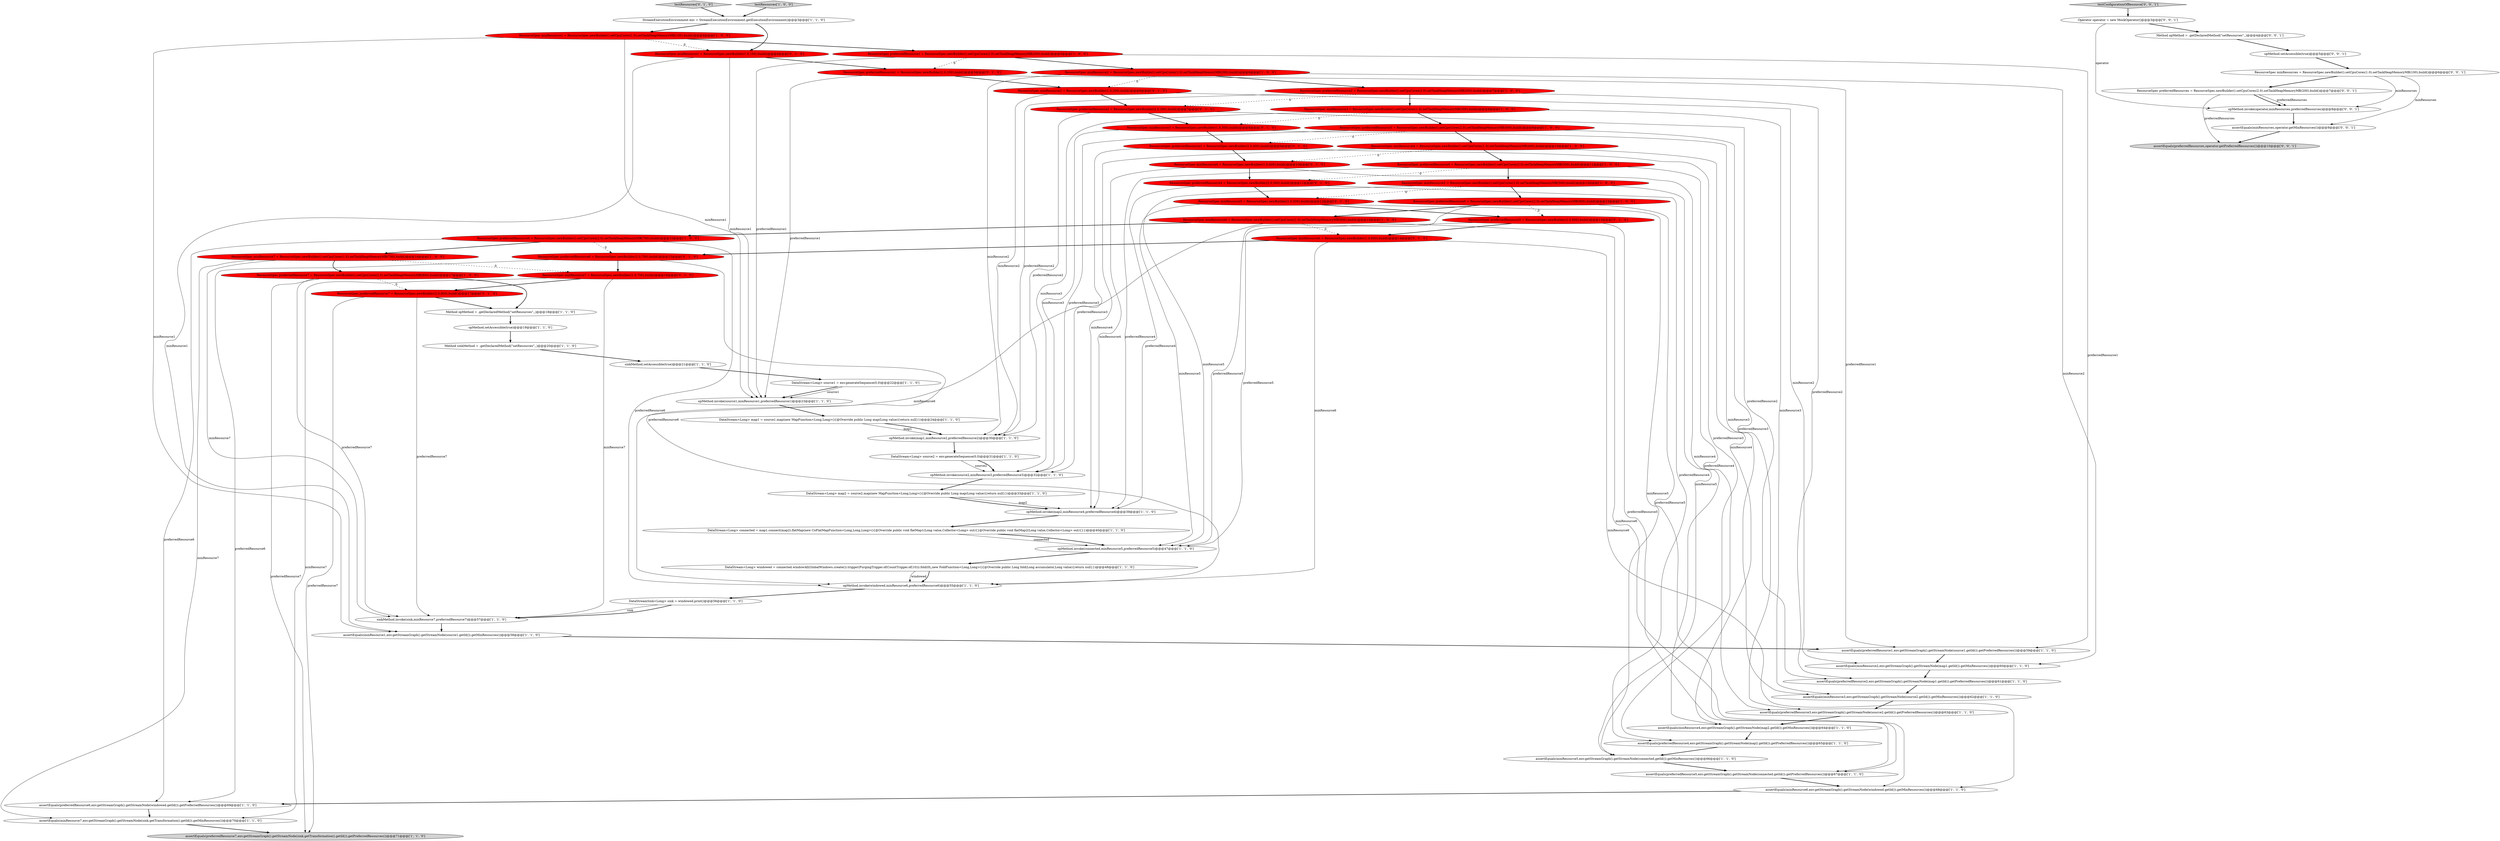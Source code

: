 digraph {
31 [style = filled, label = "ResourceSpec preferredResource2 = ResourceSpec.newBuilder().setCpuCores(2.0).setTaskHeapMemoryMB(300).build()@@@7@@@['1', '0', '0']", fillcolor = red, shape = ellipse image = "AAA1AAABBB1BBB"];
7 [style = filled, label = "ResourceSpec preferredResource7 = ResourceSpec.newBuilder().setCpuCores(2.0).setTaskHeapMemoryMB(800).build()@@@17@@@['1', '0', '0']", fillcolor = red, shape = ellipse image = "AAA1AAABBB1BBB"];
13 [style = filled, label = "opMethod.invoke(source1,minResource1,preferredResource1)@@@23@@@['1', '1', '0']", fillcolor = white, shape = ellipse image = "AAA0AAABBB1BBB"];
27 [style = filled, label = "sinkMethod.invoke(sink,minResource7,preferredResource7)@@@57@@@['1', '1', '0']", fillcolor = white, shape = ellipse image = "AAA0AAABBB1BBB"];
58 [style = filled, label = "ResourceSpec preferredResource4 = ResourceSpec.newBuilder(2.0,500).build()@@@11@@@['0', '1', '0']", fillcolor = red, shape = ellipse image = "AAA1AAABBB2BBB"];
62 [style = filled, label = "ResourceSpec minResource2 = ResourceSpec.newBuilder(1.0,200).build()@@@6@@@['0', '1', '0']", fillcolor = red, shape = ellipse image = "AAA1AAABBB2BBB"];
3 [style = filled, label = "DataStream<Long> source1 = env.generateSequence(0,0)@@@22@@@['1', '1', '0']", fillcolor = white, shape = ellipse image = "AAA0AAABBB1BBB"];
14 [style = filled, label = "assertEquals(preferredResource5,env.getStreamGraph().getStreamNode(connected.getId()).getPreferredResources())@@@67@@@['1', '1', '0']", fillcolor = white, shape = ellipse image = "AAA0AAABBB1BBB"];
36 [style = filled, label = "Method opMethod = .getDeclaredMethod(\"setResources\",,)@@@18@@@['1', '1', '0']", fillcolor = white, shape = ellipse image = "AAA0AAABBB1BBB"];
29 [style = filled, label = "ResourceSpec preferredResource4 = ResourceSpec.newBuilder().setCpuCores(2.0).setTaskHeapMemoryMB(500).build()@@@11@@@['1', '0', '0']", fillcolor = red, shape = ellipse image = "AAA1AAABBB1BBB"];
55 [style = filled, label = "ResourceSpec preferredResource6 = ResourceSpec.newBuilder(2.0,700).build()@@@15@@@['0', '1', '0']", fillcolor = red, shape = ellipse image = "AAA1AAABBB2BBB"];
53 [style = filled, label = "ResourceSpec preferredResource2 = ResourceSpec.newBuilder(2.0,300).build()@@@7@@@['0', '1', '0']", fillcolor = red, shape = ellipse image = "AAA1AAABBB2BBB"];
10 [style = filled, label = "opMethod.invoke(map2,minResource4,preferredResource4)@@@39@@@['1', '1', '0']", fillcolor = white, shape = ellipse image = "AAA0AAABBB1BBB"];
1 [style = filled, label = "assertEquals(preferredResource6,env.getStreamGraph().getStreamNode(windowed.getId()).getPreferredResources())@@@69@@@['1', '1', '0']", fillcolor = white, shape = ellipse image = "AAA0AAABBB1BBB"];
19 [style = filled, label = "opMethod.invoke(windowed,minResource6,preferredResource6)@@@55@@@['1', '1', '0']", fillcolor = white, shape = ellipse image = "AAA0AAABBB1BBB"];
17 [style = filled, label = "ResourceSpec minResource4 = ResourceSpec.newBuilder().setCpuCores(1.0).setTaskHeapMemoryMB(400).build()@@@10@@@['1', '0', '0']", fillcolor = red, shape = ellipse image = "AAA1AAABBB1BBB"];
6 [style = filled, label = "DataStream<Long> windowed = connected.windowAll(GlobalWindows.create()).trigger(PurgingTrigger.of(CountTrigger.of(10))).fold(0L,new FoldFunction<Long,Long>(){@Override public Long fold(Long accumulator,Long value){return null}})@@@48@@@['1', '1', '0']", fillcolor = white, shape = ellipse image = "AAA0AAABBB1BBB"];
39 [style = filled, label = "assertEquals(minResource5,env.getStreamGraph().getStreamNode(connected.getId()).getMinResources())@@@66@@@['1', '1', '0']", fillcolor = white, shape = ellipse image = "AAA0AAABBB1BBB"];
41 [style = filled, label = "ResourceSpec minResource7 = ResourceSpec.newBuilder().setCpuCores(1.0).setTaskHeapMemoryMB(700).build()@@@16@@@['1', '0', '0']", fillcolor = red, shape = ellipse image = "AAA1AAABBB1BBB"];
50 [style = filled, label = "ResourceSpec minResource4 = ResourceSpec.newBuilder(1.0,400).build()@@@10@@@['0', '1', '0']", fillcolor = red, shape = ellipse image = "AAA1AAABBB2BBB"];
52 [style = filled, label = "ResourceSpec minResource7 = ResourceSpec.newBuilder(1.0,700).build()@@@16@@@['0', '1', '0']", fillcolor = red, shape = ellipse image = "AAA1AAABBB2BBB"];
70 [style = filled, label = "assertEquals(minResources,operator.getMinResources())@@@9@@@['0', '0', '1']", fillcolor = white, shape = ellipse image = "AAA0AAABBB3BBB"];
0 [style = filled, label = "assertEquals(minResource2,env.getStreamGraph().getStreamNode(map1.getId()).getMinResources())@@@60@@@['1', '1', '0']", fillcolor = white, shape = ellipse image = "AAA0AAABBB1BBB"];
42 [style = filled, label = "sinkMethod.setAccessible(true)@@@21@@@['1', '1', '0']", fillcolor = white, shape = ellipse image = "AAA0AAABBB1BBB"];
28 [style = filled, label = "assertEquals(preferredResource4,env.getStreamGraph().getStreamNode(map2.getId()).getPreferredResources())@@@65@@@['1', '1', '0']", fillcolor = white, shape = ellipse image = "AAA0AAABBB1BBB"];
16 [style = filled, label = "assertEquals(preferredResource7,env.getStreamGraph().getStreamNode(sink.getTransformation().getId()).getPreferredResources())@@@71@@@['1', '1', '0']", fillcolor = lightgray, shape = ellipse image = "AAA0AAABBB1BBB"];
8 [style = filled, label = "assertEquals(preferredResource1,env.getStreamGraph().getStreamNode(source1.getId()).getPreferredResources())@@@59@@@['1', '1', '0']", fillcolor = white, shape = ellipse image = "AAA0AAABBB1BBB"];
4 [style = filled, label = "assertEquals(minResource6,env.getStreamGraph().getStreamNode(windowed.getId()).getMinResources())@@@68@@@['1', '1', '0']", fillcolor = white, shape = ellipse image = "AAA0AAABBB1BBB"];
60 [style = filled, label = "ResourceSpec preferredResource3 = ResourceSpec.newBuilder(2.0,400).build()@@@9@@@['0', '1', '0']", fillcolor = red, shape = ellipse image = "AAA1AAABBB2BBB"];
63 [style = filled, label = "ResourceSpec preferredResources = ResourceSpec.newBuilder().setCpuCores(2.0).setTaskHeapMemoryMB(200).build()@@@7@@@['0', '0', '1']", fillcolor = white, shape = ellipse image = "AAA0AAABBB3BBB"];
2 [style = filled, label = "Method sinkMethod = .getDeclaredMethod(\"setResources\",,)@@@20@@@['1', '1', '0']", fillcolor = white, shape = ellipse image = "AAA0AAABBB1BBB"];
5 [style = filled, label = "ResourceSpec preferredResource3 = ResourceSpec.newBuilder().setCpuCores(2.0).setTaskHeapMemoryMB(400).build()@@@9@@@['1', '0', '0']", fillcolor = red, shape = ellipse image = "AAA1AAABBB1BBB"];
46 [style = filled, label = "assertEquals(minResource7,env.getStreamGraph().getStreamNode(sink.getTransformation().getId()).getMinResources())@@@70@@@['1', '1', '0']", fillcolor = white, shape = ellipse image = "AAA0AAABBB1BBB"];
34 [style = filled, label = "ResourceSpec preferredResource5 = ResourceSpec.newBuilder().setCpuCores(2.0).setTaskHeapMemoryMB(600).build()@@@13@@@['1', '0', '0']", fillcolor = red, shape = ellipse image = "AAA1AAABBB1BBB"];
57 [style = filled, label = "ResourceSpec minResource5 = ResourceSpec.newBuilder(1.0,500).build()@@@12@@@['0', '1', '0']", fillcolor = red, shape = ellipse image = "AAA1AAABBB2BBB"];
11 [style = filled, label = "ResourceSpec preferredResource1 = ResourceSpec.newBuilder().setCpuCores(2.0).setTaskHeapMemoryMB(200).build()@@@5@@@['1', '0', '0']", fillcolor = red, shape = ellipse image = "AAA1AAABBB1BBB"];
44 [style = filled, label = "assertEquals(preferredResource3,env.getStreamGraph().getStreamNode(source2.getId()).getPreferredResources())@@@63@@@['1', '1', '0']", fillcolor = white, shape = ellipse image = "AAA0AAABBB1BBB"];
48 [style = filled, label = "ResourceSpec preferredResource5 = ResourceSpec.newBuilder(2.0,600).build()@@@13@@@['0', '1', '0']", fillcolor = red, shape = ellipse image = "AAA1AAABBB2BBB"];
69 [style = filled, label = "assertEquals(preferredResources,operator.getPreferredResources())@@@10@@@['0', '0', '1']", fillcolor = lightgray, shape = ellipse image = "AAA0AAABBB3BBB"];
68 [style = filled, label = "opMethod.setAccessible(true)@@@5@@@['0', '0', '1']", fillcolor = white, shape = ellipse image = "AAA0AAABBB3BBB"];
30 [style = filled, label = "DataStreamSink<Long> sink = windowed.print()@@@56@@@['1', '1', '0']", fillcolor = white, shape = ellipse image = "AAA0AAABBB1BBB"];
21 [style = filled, label = "DataStream<Long> source2 = env.generateSequence(0,0)@@@31@@@['1', '1', '0']", fillcolor = white, shape = ellipse image = "AAA0AAABBB1BBB"];
23 [style = filled, label = "ResourceSpec minResource3 = ResourceSpec.newBuilder().setCpuCores(1.0).setTaskHeapMemoryMB(300).build()@@@8@@@['1', '0', '0']", fillcolor = red, shape = ellipse image = "AAA1AAABBB1BBB"];
15 [style = filled, label = "DataStream<Long> connected = map1.connect(map2).flatMap(new CoFlatMapFunction<Long,Long,Long>(){@Override public void flatMap1(Long value,Collector<Long> out){}@Override public void flatMap2(Long value,Collector<Long> out){}})@@@40@@@['1', '1', '0']", fillcolor = white, shape = ellipse image = "AAA0AAABBB1BBB"];
51 [style = filled, label = "ResourceSpec preferredResource7 = ResourceSpec.newBuilder(2.0,800).build()@@@17@@@['0', '1', '0']", fillcolor = red, shape = ellipse image = "AAA1AAABBB2BBB"];
47 [style = filled, label = "assertEquals(minResource1,env.getStreamGraph().getStreamNode(source1.getId()).getMinResources())@@@58@@@['1', '1', '0']", fillcolor = white, shape = ellipse image = "AAA0AAABBB1BBB"];
18 [style = filled, label = "opMethod.setAccessible(true)@@@19@@@['1', '1', '0']", fillcolor = white, shape = ellipse image = "AAA0AAABBB1BBB"];
32 [style = filled, label = "opMethod.invoke(source2,minResource3,preferredResource3)@@@32@@@['1', '1', '0']", fillcolor = white, shape = ellipse image = "AAA0AAABBB1BBB"];
45 [style = filled, label = "opMethod.invoke(connected,minResource5,preferredResource5)@@@47@@@['1', '1', '0']", fillcolor = white, shape = ellipse image = "AAA0AAABBB1BBB"];
54 [style = filled, label = "ResourceSpec minResource1 = ResourceSpec.newBuilder(1.0,100).build()@@@4@@@['0', '1', '0']", fillcolor = red, shape = ellipse image = "AAA1AAABBB2BBB"];
49 [style = filled, label = "ResourceSpec minResource6 = ResourceSpec.newBuilder(1.0,600).build()@@@14@@@['0', '1', '0']", fillcolor = red, shape = ellipse image = "AAA1AAABBB2BBB"];
59 [style = filled, label = "ResourceSpec preferredResource1 = ResourceSpec.newBuilder(2.0,200).build()@@@5@@@['0', '1', '0']", fillcolor = red, shape = ellipse image = "AAA1AAABBB2BBB"];
22 [style = filled, label = "assertEquals(minResource3,env.getStreamGraph().getStreamNode(source2.getId()).getMinResources())@@@62@@@['1', '1', '0']", fillcolor = white, shape = ellipse image = "AAA0AAABBB1BBB"];
26 [style = filled, label = "ResourceSpec minResource6 = ResourceSpec.newBuilder().setCpuCores(1.0).setTaskHeapMemoryMB(600).build()@@@14@@@['1', '0', '0']", fillcolor = red, shape = ellipse image = "AAA1AAABBB1BBB"];
9 [style = filled, label = "opMethod.invoke(map1,minResource2,preferredResource2)@@@30@@@['1', '1', '0']", fillcolor = white, shape = ellipse image = "AAA0AAABBB1BBB"];
25 [style = filled, label = "StreamExecutionEnvironment env = StreamExecutionEnvironment.getExecutionEnvironment()@@@3@@@['1', '1', '0']", fillcolor = white, shape = ellipse image = "AAA0AAABBB1BBB"];
56 [style = filled, label = "ResourceSpec minResource3 = ResourceSpec.newBuilder(1.0,300).build()@@@8@@@['0', '1', '0']", fillcolor = red, shape = ellipse image = "AAA1AAABBB2BBB"];
61 [style = filled, label = "testResources['0', '1', '0']", fillcolor = lightgray, shape = diamond image = "AAA0AAABBB2BBB"];
64 [style = filled, label = "Method opMethod = .getDeclaredMethod(\"setResources\",,)@@@4@@@['0', '0', '1']", fillcolor = white, shape = ellipse image = "AAA0AAABBB3BBB"];
66 [style = filled, label = "opMethod.invoke(operator,minResources,preferredResources)@@@8@@@['0', '0', '1']", fillcolor = white, shape = ellipse image = "AAA0AAABBB3BBB"];
38 [style = filled, label = "ResourceSpec preferredResource6 = ResourceSpec.newBuilder().setCpuCores(2.0).setTaskHeapMemoryMB(700).build()@@@15@@@['1', '0', '0']", fillcolor = red, shape = ellipse image = "AAA1AAABBB1BBB"];
20 [style = filled, label = "assertEquals(preferredResource2,env.getStreamGraph().getStreamNode(map1.getId()).getPreferredResources())@@@61@@@['1', '1', '0']", fillcolor = white, shape = ellipse image = "AAA0AAABBB1BBB"];
65 [style = filled, label = "ResourceSpec minResources = ResourceSpec.newBuilder().setCpuCores(1.0).setTaskHeapMemoryMB(100).build()@@@6@@@['0', '0', '1']", fillcolor = white, shape = ellipse image = "AAA0AAABBB3BBB"];
35 [style = filled, label = "ResourceSpec minResource1 = ResourceSpec.newBuilder().setCpuCores(1.0).setTaskHeapMemoryMB(100).build()@@@4@@@['1', '0', '0']", fillcolor = red, shape = ellipse image = "AAA1AAABBB1BBB"];
67 [style = filled, label = "Operator operator = new MockOperator()@@@3@@@['0', '0', '1']", fillcolor = white, shape = ellipse image = "AAA0AAABBB3BBB"];
12 [style = filled, label = "ResourceSpec minResource5 = ResourceSpec.newBuilder().setCpuCores(1.0).setTaskHeapMemoryMB(500).build()@@@12@@@['1', '0', '0']", fillcolor = red, shape = ellipse image = "AAA1AAABBB1BBB"];
40 [style = filled, label = "ResourceSpec minResource2 = ResourceSpec.newBuilder().setCpuCores(1.0).setTaskHeapMemoryMB(200).build()@@@6@@@['1', '0', '0']", fillcolor = red, shape = ellipse image = "AAA1AAABBB1BBB"];
71 [style = filled, label = "testConfigurationOfResource['0', '0', '1']", fillcolor = lightgray, shape = diamond image = "AAA0AAABBB3BBB"];
37 [style = filled, label = "assertEquals(minResource4,env.getStreamGraph().getStreamNode(map2.getId()).getMinResources())@@@64@@@['1', '1', '0']", fillcolor = white, shape = ellipse image = "AAA0AAABBB1BBB"];
24 [style = filled, label = "DataStream<Long> map2 = source2.map(new MapFunction<Long,Long>(){@Override public Long map(Long value){return null}})@@@33@@@['1', '1', '0']", fillcolor = white, shape = ellipse image = "AAA0AAABBB1BBB"];
43 [style = filled, label = "DataStream<Long> map1 = source1.map(new MapFunction<Long,Long>(){@Override public Long map(Long value){return null}})@@@24@@@['1', '1', '0']", fillcolor = white, shape = ellipse image = "AAA0AAABBB1BBB"];
33 [style = filled, label = "testResources['1', '0', '0']", fillcolor = lightgray, shape = diamond image = "AAA0AAABBB1BBB"];
63->66 [style = solid, label="preferredResources"];
23->32 [style = solid, label="minResource3"];
37->28 [style = bold, label=""];
70->69 [style = bold, label=""];
59->8 [style = solid, label="preferredResource1"];
51->16 [style = solid, label="preferredResource7"];
17->50 [style = dashed, label="0"];
21->32 [style = solid, label="source2"];
40->0 [style = solid, label="minResource2"];
39->14 [style = bold, label=""];
38->55 [style = dashed, label="0"];
65->66 [style = solid, label="minResources"];
59->62 [style = bold, label=""];
60->50 [style = bold, label=""];
38->41 [style = bold, label=""];
25->35 [style = bold, label=""];
23->22 [style = solid, label="minResource3"];
57->39 [style = solid, label="minResource5"];
67->66 [style = solid, label="operator"];
26->4 [style = solid, label="minResource6"];
26->49 [style = dashed, label="0"];
1->46 [style = bold, label=""];
49->55 [style = bold, label=""];
12->39 [style = solid, label="minResource5"];
8->0 [style = bold, label=""];
61->25 [style = bold, label=""];
63->66 [style = bold, label=""];
71->67 [style = bold, label=""];
53->9 [style = solid, label="preferredResource2"];
45->6 [style = bold, label=""];
62->53 [style = bold, label=""];
34->26 [style = bold, label=""];
33->25 [style = bold, label=""];
43->9 [style = solid, label="map1"];
52->46 [style = solid, label="minResource7"];
17->10 [style = solid, label="minResource4"];
36->18 [style = bold, label=""];
9->21 [style = bold, label=""];
42->3 [style = bold, label=""];
41->27 [style = solid, label="minResource7"];
15->45 [style = solid, label="connected"];
40->31 [style = bold, label=""];
7->27 [style = solid, label="preferredResource7"];
59->13 [style = solid, label="preferredResource1"];
50->37 [style = solid, label="minResource4"];
24->10 [style = bold, label=""];
48->49 [style = bold, label=""];
65->70 [style = solid, label="minResources"];
67->64 [style = bold, label=""];
29->58 [style = dashed, label="0"];
62->9 [style = solid, label="minResource2"];
30->27 [style = bold, label=""];
11->13 [style = solid, label="preferredResource1"];
24->10 [style = solid, label="map2"];
56->32 [style = solid, label="minResource3"];
5->17 [style = bold, label=""];
58->10 [style = solid, label="preferredResource4"];
38->19 [style = solid, label="preferredResource6"];
31->20 [style = solid, label="preferredResource2"];
13->43 [style = bold, label=""];
54->59 [style = bold, label=""];
0->20 [style = bold, label=""];
53->56 [style = bold, label=""];
44->37 [style = bold, label=""];
7->51 [style = dashed, label="0"];
27->47 [style = bold, label=""];
52->51 [style = bold, label=""];
12->45 [style = solid, label="minResource5"];
38->1 [style = solid, label="preferredResource6"];
35->54 [style = dashed, label="0"];
53->20 [style = solid, label="preferredResource2"];
14->4 [style = bold, label=""];
5->32 [style = solid, label="preferredResource3"];
22->44 [style = bold, label=""];
41->46 [style = solid, label="minResource7"];
40->62 [style = dashed, label="0"];
66->70 [style = bold, label=""];
46->16 [style = bold, label=""];
7->16 [style = solid, label="preferredResource7"];
23->5 [style = bold, label=""];
50->58 [style = bold, label=""];
62->0 [style = solid, label="minResource2"];
28->39 [style = bold, label=""];
56->60 [style = bold, label=""];
11->59 [style = dashed, label="0"];
6->19 [style = solid, label="windowed"];
68->65 [style = bold, label=""];
55->1 [style = solid, label="preferredResource6"];
11->8 [style = solid, label="preferredResource1"];
23->56 [style = dashed, label="0"];
58->57 [style = bold, label=""];
56->22 [style = solid, label="minResource3"];
5->60 [style = dashed, label="0"];
43->9 [style = bold, label=""];
34->48 [style = dashed, label="0"];
49->19 [style = solid, label="minResource6"];
54->13 [style = solid, label="minResource1"];
40->9 [style = solid, label="minResource2"];
31->53 [style = dashed, label="0"];
51->36 [style = bold, label=""];
34->45 [style = solid, label="preferredResource5"];
4->1 [style = bold, label=""];
55->52 [style = bold, label=""];
49->4 [style = solid, label="minResource6"];
41->52 [style = dashed, label="0"];
25->54 [style = bold, label=""];
65->63 [style = bold, label=""];
7->36 [style = bold, label=""];
31->23 [style = bold, label=""];
15->45 [style = bold, label=""];
10->15 [style = bold, label=""];
41->7 [style = bold, label=""];
29->10 [style = solid, label="preferredResource4"];
47->8 [style = bold, label=""];
17->37 [style = solid, label="minResource4"];
35->47 [style = solid, label="minResource1"];
48->14 [style = solid, label="preferredResource5"];
29->28 [style = solid, label="preferredResource4"];
12->57 [style = dashed, label="0"];
63->69 [style = solid, label="preferredResources"];
12->34 [style = bold, label=""];
6->19 [style = bold, label=""];
57->45 [style = solid, label="minResource5"];
18->2 [style = bold, label=""];
11->40 [style = bold, label=""];
58->28 [style = solid, label="preferredResource4"];
55->19 [style = solid, label="preferredResource6"];
20->22 [style = bold, label=""];
57->48 [style = bold, label=""];
26->38 [style = bold, label=""];
52->27 [style = solid, label="minResource7"];
31->9 [style = solid, label="preferredResource2"];
29->12 [style = bold, label=""];
60->32 [style = solid, label="preferredResource3"];
35->11 [style = bold, label=""];
21->32 [style = bold, label=""];
64->68 [style = bold, label=""];
34->14 [style = solid, label="preferredResource5"];
54->47 [style = solid, label="minResource1"];
50->10 [style = solid, label="minResource4"];
3->13 [style = bold, label=""];
3->13 [style = solid, label="source1"];
51->27 [style = solid, label="preferredResource7"];
48->45 [style = solid, label="preferredResource5"];
5->44 [style = solid, label="preferredResource3"];
60->44 [style = solid, label="preferredResource3"];
26->19 [style = solid, label="minResource6"];
17->29 [style = bold, label=""];
32->24 [style = bold, label=""];
2->42 [style = bold, label=""];
30->27 [style = solid, label="sink"];
35->13 [style = solid, label="minResource1"];
19->30 [style = bold, label=""];
}

